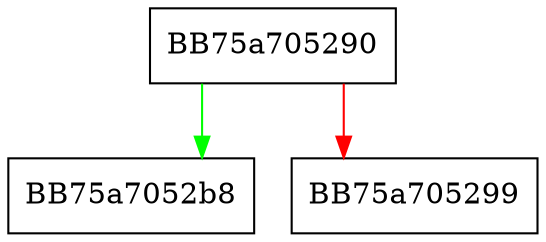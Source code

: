 digraph get_u32 {
  node [shape="box"];
  graph [splines=ortho];
  BB75a705290 -> BB75a7052b8 [color="green"];
  BB75a705290 -> BB75a705299 [color="red"];
}